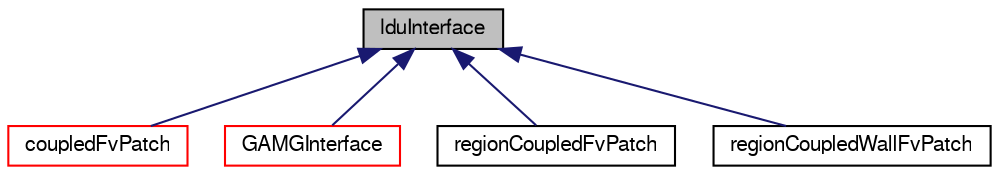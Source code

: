 digraph "lduInterface"
{
  bgcolor="transparent";
  edge [fontname="FreeSans",fontsize="10",labelfontname="FreeSans",labelfontsize="10"];
  node [fontname="FreeSans",fontsize="10",shape=record];
  Node0 [label="lduInterface",height=0.2,width=0.4,color="black", fillcolor="grey75", style="filled", fontcolor="black"];
  Node0 -> Node1 [dir="back",color="midnightblue",fontsize="10",style="solid",fontname="FreeSans"];
  Node1 [label="coupledFvPatch",height=0.2,width=0.4,color="red",URL="$a22794.html",tooltip="An abstract base class for patches that couple regions of the computational domain e..."];
  Node0 -> Node9 [dir="back",color="midnightblue",fontsize="10",style="solid",fontname="FreeSans"];
  Node9 [label="GAMGInterface",height=0.2,width=0.4,color="red",URL="$a27026.html",tooltip="Abstract base class for GAMG agglomerated interfaces. "];
  Node0 -> Node18 [dir="back",color="midnightblue",fontsize="10",style="solid",fontname="FreeSans"];
  Node18 [label="regionCoupledFvPatch",height=0.2,width=0.4,color="black",URL="$a22858.html",tooltip="Common functionality for regionCoupleFvPatch and regionCoupledWallFvPatch. "];
  Node0 -> Node19 [dir="back",color="midnightblue",fontsize="10",style="solid",fontname="FreeSans"];
  Node19 [label="regionCoupledWallFvPatch",height=0.2,width=0.4,color="black",URL="$a22862.html",tooltip="Foam::regionCoupledWallFvPatch. "];
}
